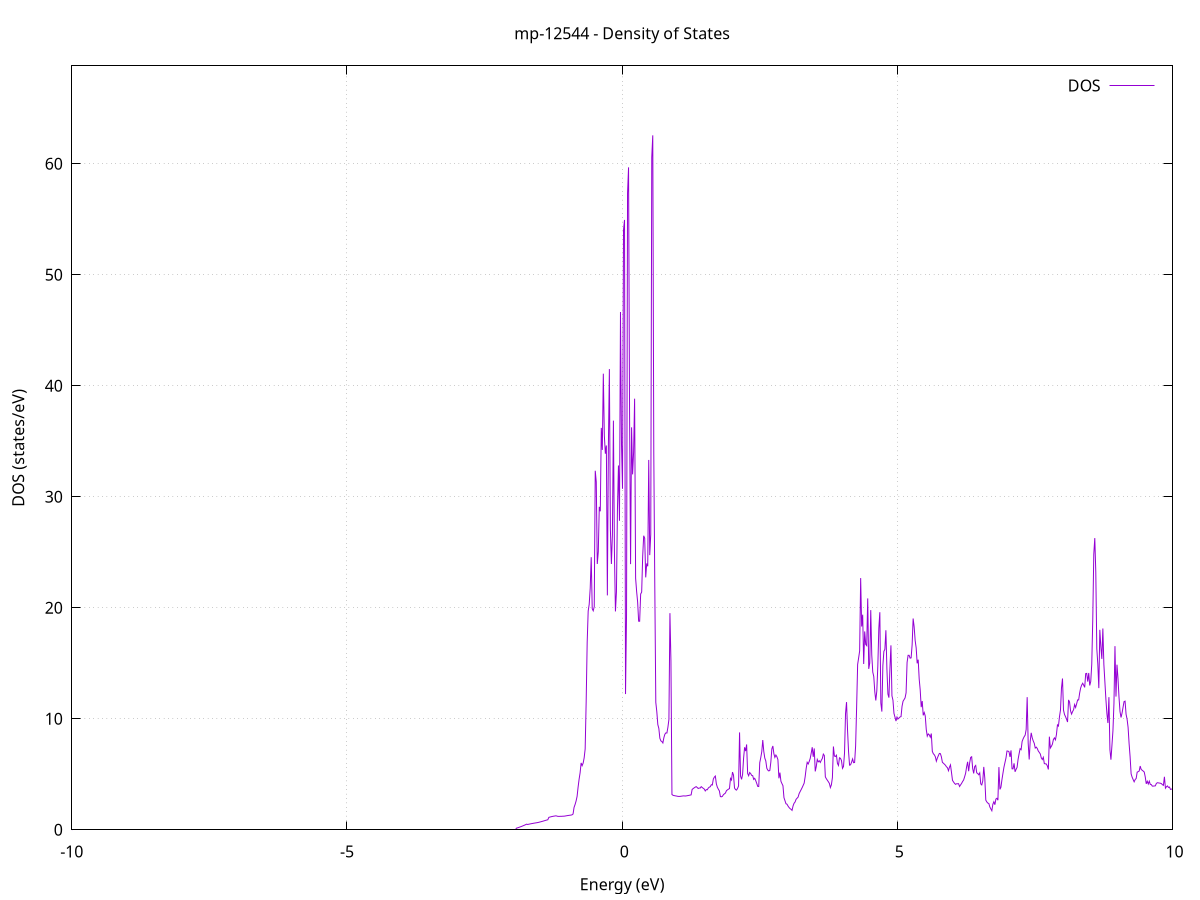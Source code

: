 set title 'mp-12544 - Density of States'
set xlabel 'Energy (eV)'
set ylabel 'DOS (states/eV)'
set grid
set xrange [-10:10]
set yrange [0:68.823]
set xzeroaxis lt -1
set terminal png size 800,600
set output 'mp-12544_dos_gnuplot.png'
plot '-' using 1:2 with lines title 'DOS'
-22.070800 0.000000
-22.052500 0.000000
-22.034100 0.000000
-22.015800 0.000000
-21.997500 0.000000
-21.979100 0.000000
-21.960800 0.000000
-21.942400 0.000000
-21.924100 0.000000
-21.905800 0.000000
-21.887400 0.000000
-21.869100 0.000000
-21.850800 0.000000
-21.832400 0.000000
-21.814100 0.000000
-21.795800 0.000000
-21.777400 0.000000
-21.759100 0.000000
-21.740700 0.000000
-21.722400 0.000000
-21.704100 0.000000
-21.685700 0.000000
-21.667400 0.000000
-21.649100 0.000000
-21.630700 0.000000
-21.612400 0.000000
-21.594100 0.000000
-21.575700 0.000000
-21.557400 0.000000
-21.539000 0.000000
-21.520700 0.000000
-21.502400 0.000000
-21.484000 0.000000
-21.465700 0.000000
-21.447400 0.000000
-21.429000 0.000000
-21.410700 0.000000
-21.392400 0.000000
-21.374000 0.000000
-21.355700 0.000000
-21.337300 0.000000
-21.319000 0.000000
-21.300700 0.000000
-21.282300 0.000000
-21.264000 0.000000
-21.245700 0.000000
-21.227300 0.000000
-21.209000 0.000000
-21.190600 0.000000
-21.172300 0.000000
-21.154000 0.000000
-21.135600 0.000000
-21.117300 0.000000
-21.099000 0.000000
-21.080600 0.000000
-21.062300 0.000000
-21.044000 0.000000
-21.025600 0.000000
-21.007300 0.000000
-20.988900 0.000000
-20.970600 0.000000
-20.952300 0.000000
-20.933900 0.000000
-20.915600 0.000000
-20.897300 0.000000
-20.878900 0.000000
-20.860600 0.000000
-20.842300 0.000000
-20.823900 0.000000
-20.805600 0.000000
-20.787200 0.000000
-20.768900 0.000000
-20.750600 0.000000
-20.732200 0.000000
-20.713900 0.000000
-20.695600 0.000000
-20.677200 0.000000
-20.658900 0.000000
-20.640600 0.000000
-20.622200 0.000000
-20.603900 0.000000
-20.585500 0.000000
-20.567200 0.000000
-20.548900 0.000000
-20.530500 0.000000
-20.512200 0.000000
-20.493900 0.000000
-20.475500 0.000000
-20.457200 0.000000
-20.438800 0.000000
-20.420500 0.000000
-20.402200 2.226900
-20.383800 7.749300
-20.365500 24.173400
-20.347200 55.588700
-20.328800 108.798100
-20.310500 36.740600
-20.292200 60.692900
-20.273800 52.717300
-20.255500 31.233300
-20.237100 67.334600
-20.218800 116.071500
-20.200500 87.343500
-20.182100 55.404600
-20.163800 60.114700
-20.145500 93.715100
-20.127100 63.960400
-20.108800 51.984800
-20.090500 97.936000
-20.072100 87.884000
-20.053800 36.680600
-20.035400 24.012700
-20.017100 53.282300
-19.998800 93.962000
-19.980400 84.428000
-19.962100 116.501400
-19.943800 131.551300
-19.925400 163.548200
-19.907100 5.367300
-19.888800 0.000000
-19.870400 0.000000
-19.852100 0.000000
-19.833700 0.000000
-19.815400 0.000000
-19.797100 0.000000
-19.778700 0.000000
-19.760400 0.000000
-19.742100 0.000000
-19.723700 0.000000
-19.705400 0.000000
-19.687000 0.000000
-19.668700 0.000000
-19.650400 0.000000
-19.632000 0.000000
-19.613700 0.000000
-19.595400 0.000000
-19.577000 0.000000
-19.558700 0.000000
-19.540400 0.000000
-19.522000 0.000000
-19.503700 0.000000
-19.485300 0.000000
-19.467000 0.000000
-19.448700 0.000000
-19.430300 0.000000
-19.412000 0.000000
-19.393700 0.000000
-19.375300 0.000000
-19.357000 0.000000
-19.338700 0.000000
-19.320300 0.000000
-19.302000 0.000000
-19.283600 0.000000
-19.265300 0.000000
-19.247000 0.000000
-19.228600 0.000000
-19.210300 0.000000
-19.192000 0.000000
-19.173600 0.000000
-19.155300 0.000000
-19.137000 0.000000
-19.118600 0.000000
-19.100300 0.000000
-19.081900 0.000000
-19.063600 0.000000
-19.045300 0.000000
-19.026900 0.000000
-19.008600 0.000000
-18.990300 0.000000
-18.971900 0.000000
-18.953600 0.000000
-18.935200 0.000000
-18.916900 0.000000
-18.898600 0.000000
-18.880200 0.000000
-18.861900 0.000000
-18.843600 0.000000
-18.825200 0.000000
-18.806900 0.000000
-18.788600 0.000000
-18.770200 0.000000
-18.751900 0.000000
-18.733500 0.000000
-18.715200 0.000000
-18.696900 0.000000
-18.678500 0.000000
-18.660200 0.000000
-18.641900 0.000000
-18.623500 0.000000
-18.605200 0.000000
-18.586900 0.000000
-18.568500 0.000000
-18.550200 0.000000
-18.531800 0.000000
-18.513500 0.000000
-18.495200 0.000000
-18.476800 0.000000
-18.458500 0.000000
-18.440200 0.000000
-18.421800 0.000000
-18.403500 0.000000
-18.385200 0.000000
-18.366800 0.000000
-18.348500 0.000000
-18.330100 0.000000
-18.311800 0.000000
-18.293500 0.000000
-18.275100 0.000000
-18.256800 0.000000
-18.238500 0.000000
-18.220100 0.000000
-18.201800 0.000000
-18.183400 0.000000
-18.165100 0.000000
-18.146800 0.000000
-18.128400 0.000000
-18.110100 0.000000
-18.091800 0.000000
-18.073400 0.000000
-18.055100 0.000000
-18.036800 0.000000
-18.018400 0.000000
-18.000100 0.000000
-17.981700 0.000000
-17.963400 0.000000
-17.945100 0.000000
-17.926700 0.000000
-17.908400 0.000000
-17.890100 0.000000
-17.871700 0.000000
-17.853400 0.000000
-17.835100 0.000000
-17.816700 0.000000
-17.798400 0.000000
-17.780000 0.000000
-17.761700 0.000000
-17.743400 0.000000
-17.725000 0.000000
-17.706700 0.000000
-17.688400 0.000000
-17.670000 0.000000
-17.651700 0.000000
-17.633400 0.000000
-17.615000 0.000000
-17.596700 0.000000
-17.578300 0.000000
-17.560000 0.000000
-17.541700 0.000000
-17.523300 0.000000
-17.505000 0.000000
-17.486700 0.000000
-17.468300 0.000000
-17.450000 0.000000
-17.431600 0.000000
-17.413300 0.000000
-17.395000 0.000000
-17.376600 0.000000
-17.358300 0.000000
-17.340000 0.000000
-17.321600 0.000000
-17.303300 0.000000
-17.285000 0.000000
-17.266600 0.000000
-17.248300 0.000000
-17.229900 0.000000
-17.211600 0.000000
-17.193300 0.000000
-17.174900 0.000000
-17.156600 0.000000
-17.138300 0.000000
-17.119900 0.000000
-17.101600 0.000000
-17.083300 0.000000
-17.064900 0.000000
-17.046600 0.000000
-17.028200 0.000000
-17.009900 0.000000
-16.991600 0.000000
-16.973200 0.000000
-16.954900 0.000000
-16.936600 0.000000
-16.918200 0.000000
-16.899900 0.000000
-16.881600 0.000000
-16.863200 0.000000
-16.844900 0.000000
-16.826500 0.000000
-16.808200 0.000000
-16.789900 0.000000
-16.771500 0.000000
-16.753200 0.000000
-16.734900 0.000000
-16.716500 0.000000
-16.698200 0.000000
-16.679800 0.000000
-16.661500 0.000000
-16.643200 0.000000
-16.624800 0.000000
-16.606500 0.000000
-16.588200 0.000000
-16.569800 0.000000
-16.551500 0.000000
-16.533200 0.000000
-16.514800 0.000000
-16.496500 0.000000
-16.478100 0.000000
-16.459800 0.000000
-16.441500 0.000000
-16.423100 0.000000
-16.404800 0.000000
-16.386500 0.000000
-16.368100 0.000000
-16.349800 0.000000
-16.331500 0.000000
-16.313100 0.000000
-16.294800 0.000000
-16.276400 0.000000
-16.258100 0.000000
-16.239800 0.000000
-16.221400 0.000000
-16.203100 0.000000
-16.184800 0.000000
-16.166400 0.000000
-16.148100 0.000000
-16.129800 0.000000
-16.111400 0.000000
-16.093100 0.000000
-16.074700 0.000000
-16.056400 0.000000
-16.038100 0.000000
-16.019700 0.000000
-16.001400 0.000000
-15.983100 0.000000
-15.964700 0.000000
-15.946400 0.000000
-15.928100 0.000000
-15.909700 0.000000
-15.891400 0.000000
-15.873000 0.000000
-15.854700 0.000000
-15.836400 0.000000
-15.818000 0.000000
-15.799700 0.000000
-15.781400 0.000000
-15.763000 0.000000
-15.744700 0.000000
-15.726300 0.000000
-15.708000 0.000000
-15.689700 0.000000
-15.671300 0.000000
-15.653000 0.000000
-15.634700 0.000000
-15.616300 0.000000
-15.598000 0.000000
-15.579700 0.000000
-15.561300 0.000000
-15.543000 0.000000
-15.524600 0.000000
-15.506300 0.000000
-15.488000 0.000000
-15.469600 0.000000
-15.451300 0.000000
-15.433000 0.000000
-15.414600 0.000000
-15.396300 0.000000
-15.378000 0.000000
-15.359600 0.000000
-15.341300 0.000000
-15.322900 0.000000
-15.304600 0.000000
-15.286300 0.000000
-15.267900 0.000000
-15.249600 0.000000
-15.231300 0.000000
-15.212900 0.000000
-15.194600 0.000000
-15.176300 0.000000
-15.157900 0.000000
-15.139600 0.000000
-15.121200 0.000000
-15.102900 0.000000
-15.084600 0.000000
-15.066200 0.000000
-15.047900 0.000000
-15.029600 0.000000
-15.011200 0.000000
-14.992900 0.000000
-14.974500 0.000000
-14.956200 0.000000
-14.937900 0.000000
-14.919500 0.000000
-14.901200 0.000000
-14.882900 0.000000
-14.864500 0.000000
-14.846200 0.000000
-14.827900 0.000000
-14.809500 0.000000
-14.791200 0.000000
-14.772800 0.000000
-14.754500 0.000000
-14.736200 0.000000
-14.717800 0.000000
-14.699500 0.000000
-14.681200 0.000000
-14.662800 0.000000
-14.644500 0.000000
-14.626200 0.000000
-14.607800 0.000000
-14.589500 0.000000
-14.571100 0.000000
-14.552800 0.000000
-14.534500 0.000000
-14.516100 0.000000
-14.497800 0.000000
-14.479500 0.000000
-14.461100 0.000000
-14.442800 0.000000
-14.424500 0.000000
-14.406100 0.000000
-14.387800 0.000000
-14.369400 0.000000
-14.351100 0.000000
-14.332800 0.000000
-14.314400 0.000000
-14.296100 0.000000
-14.277800 0.000000
-14.259400 0.000000
-14.241100 0.000000
-14.222700 0.000000
-14.204400 0.000000
-14.186100 0.000000
-14.167700 0.000000
-14.149400 0.000000
-14.131100 0.000000
-14.112700 0.000000
-14.094400 0.000000
-14.076100 0.000000
-14.057700 0.000000
-14.039400 0.000000
-14.021000 0.000000
-14.002700 0.000000
-13.984400 0.000000
-13.966000 0.000000
-13.947700 0.000000
-13.929400 0.000000
-13.911000 0.000000
-13.892700 0.000000
-13.874400 0.000000
-13.856000 0.000000
-13.837700 0.000000
-13.819300 0.000000
-13.801000 0.000000
-13.782700 0.000000
-13.764300 0.000000
-13.746000 0.000000
-13.727700 0.000000
-13.709300 0.000000
-13.691000 0.000000
-13.672700 0.000000
-13.654300 0.000000
-13.636000 0.000000
-13.617600 0.000000
-13.599300 0.000000
-13.581000 0.000000
-13.562600 0.000000
-13.544300 0.000000
-13.526000 0.000000
-13.507600 0.000000
-13.489300 0.000000
-13.470900 0.000000
-13.452600 0.000000
-13.434300 0.000000
-13.415900 0.000000
-13.397600 0.000000
-13.379300 0.000000
-13.360900 0.000000
-13.342600 0.000000
-13.324300 0.000000
-13.305900 0.000000
-13.287600 0.000000
-13.269200 0.000000
-13.250900 0.000000
-13.232600 0.000000
-13.214200 0.000000
-13.195900 0.000000
-13.177600 0.000000
-13.159200 0.000000
-13.140900 0.000000
-13.122600 0.000000
-13.104200 0.000000
-13.085900 0.000000
-13.067500 0.000000
-13.049200 0.000000
-13.030900 0.000000
-13.012500 0.000000
-12.994200 0.000000
-12.975900 0.000000
-12.957500 0.000000
-12.939200 0.000000
-12.920900 0.000000
-12.902500 0.000000
-12.884200 0.000000
-12.865800 0.000000
-12.847500 0.000000
-12.829200 0.000000
-12.810800 0.000000
-12.792500 0.000000
-12.774200 0.000000
-12.755800 0.000000
-12.737500 0.000000
-12.719100 0.000000
-12.700800 0.000000
-12.682500 0.000000
-12.664100 0.000000
-12.645800 0.000000
-12.627500 0.000000
-12.609100 0.000000
-12.590800 0.000000
-12.572500 0.000000
-12.554100 0.000000
-12.535800 0.000000
-12.517400 0.000000
-12.499100 0.000000
-12.480800 0.000000
-12.462400 0.000000
-12.444100 0.000000
-12.425800 0.000000
-12.407400 0.000000
-12.389100 0.000000
-12.370800 0.000000
-12.352400 0.000000
-12.334100 0.000000
-12.315700 0.000000
-12.297400 0.000000
-12.279100 0.000000
-12.260700 0.000000
-12.242400 0.000000
-12.224100 0.000000
-12.205700 0.000000
-12.187400 0.000000
-12.169100 0.000000
-12.150700 0.000000
-12.132400 0.000000
-12.114000 0.000000
-12.095700 0.000000
-12.077400 0.000000
-12.059000 0.000000
-12.040700 0.000000
-12.022400 0.000000
-12.004000 0.000000
-11.985700 0.000000
-11.967300 0.000000
-11.949000 0.000000
-11.930700 0.000000
-11.912300 0.000000
-11.894000 0.000000
-11.875700 0.000000
-11.857300 0.000000
-11.839000 0.000000
-11.820700 0.000000
-11.802300 0.000000
-11.784000 0.000000
-11.765600 0.000000
-11.747300 0.000000
-11.729000 0.000000
-11.710600 0.000000
-11.692300 0.000000
-11.674000 0.000000
-11.655600 0.000000
-11.637300 0.000000
-11.619000 0.000000
-11.600600 0.000000
-11.582300 0.000000
-11.563900 0.000000
-11.545600 0.000000
-11.527300 0.000000
-11.508900 0.000000
-11.490600 0.000000
-11.472300 0.000000
-11.453900 0.000000
-11.435600 0.000000
-11.417300 0.000000
-11.398900 0.000000
-11.380600 0.000000
-11.362200 0.000000
-11.343900 0.000000
-11.325600 0.000000
-11.307200 0.000000
-11.288900 0.000000
-11.270600 0.000000
-11.252200 0.000000
-11.233900 0.000000
-11.215500 0.000000
-11.197200 0.000000
-11.178900 0.000000
-11.160500 0.000000
-11.142200 0.000000
-11.123900 0.000000
-11.105500 0.000000
-11.087200 0.000000
-11.068900 0.000000
-11.050500 0.000000
-11.032200 0.000000
-11.013800 0.000000
-10.995500 0.000000
-10.977200 0.000000
-10.958800 0.000000
-10.940500 0.000000
-10.922200 0.000000
-10.903800 0.000000
-10.885500 0.000000
-10.867200 0.000000
-10.848800 0.000000
-10.830500 0.000000
-10.812100 0.000000
-10.793800 0.000000
-10.775500 0.000000
-10.757100 0.000000
-10.738800 0.000000
-10.720500 0.000000
-10.702100 0.000000
-10.683800 0.000000
-10.665500 0.000000
-10.647100 0.000000
-10.628800 0.000000
-10.610400 0.000000
-10.592100 0.000000
-10.573800 0.000000
-10.555400 0.000000
-10.537100 0.000000
-10.518800 0.000000
-10.500400 0.000000
-10.482100 0.000000
-10.463700 0.000000
-10.445400 0.000000
-10.427100 0.000000
-10.408700 0.000000
-10.390400 0.000000
-10.372100 0.000000
-10.353700 0.000000
-10.335400 0.000000
-10.317100 0.000000
-10.298700 0.000000
-10.280400 0.000000
-10.262000 0.000000
-10.243700 0.000000
-10.225400 0.000000
-10.207000 0.000000
-10.188700 0.000000
-10.170400 0.000000
-10.152000 0.000000
-10.133700 0.000000
-10.115400 0.000000
-10.097000 0.000000
-10.078700 0.000000
-10.060300 0.000000
-10.042000 0.000000
-10.023700 0.000000
-10.005300 0.000000
-9.987000 0.000000
-9.968700 0.000000
-9.950300 0.000000
-9.932000 0.000000
-9.913700 0.000000
-9.895300 0.000000
-9.877000 0.000000
-9.858600 0.000000
-9.840300 0.000000
-9.822000 0.000000
-9.803600 0.000000
-9.785300 0.000000
-9.767000 0.000000
-9.748600 0.000000
-9.730300 0.000000
-9.712000 0.000000
-9.693600 0.000000
-9.675300 0.000000
-9.656900 0.000000
-9.638600 0.000000
-9.620300 0.000000
-9.601900 0.000000
-9.583600 0.000000
-9.565300 0.000000
-9.546900 0.000000
-9.528600 0.000000
-9.510200 0.000000
-9.491900 0.000000
-9.473600 0.000000
-9.455200 0.000000
-9.436900 0.000000
-9.418600 0.000000
-9.400200 0.000000
-9.381900 0.000000
-9.363600 0.000000
-9.345200 0.000000
-9.326900 0.000000
-9.308500 0.000000
-9.290200 0.000000
-9.271900 0.000000
-9.253500 0.000000
-9.235200 0.000000
-9.216900 0.000000
-9.198500 0.000000
-9.180200 0.000000
-9.161900 0.000000
-9.143500 0.000000
-9.125200 0.000000
-9.106800 0.000000
-9.088500 0.000000
-9.070200 0.000000
-9.051800 0.000000
-9.033500 0.000000
-9.015200 0.000000
-8.996800 0.000000
-8.978500 0.000000
-8.960200 0.000000
-8.941800 0.000000
-8.923500 0.000000
-8.905100 0.000000
-8.886800 0.000000
-8.868500 0.000000
-8.850100 0.000000
-8.831800 0.000000
-8.813500 0.000000
-8.795100 0.000000
-8.776800 0.000000
-8.758400 0.000000
-8.740100 0.000000
-8.721800 0.000000
-8.703400 0.000000
-8.685100 0.000000
-8.666800 0.000000
-8.648400 0.000000
-8.630100 0.000000
-8.611800 0.000000
-8.593400 0.000000
-8.575100 0.000000
-8.556700 0.000000
-8.538400 0.000000
-8.520100 0.000000
-8.501700 0.000000
-8.483400 0.000000
-8.465100 0.000000
-8.446700 0.000000
-8.428400 0.000000
-8.410100 0.000000
-8.391700 0.000000
-8.373400 0.000000
-8.355000 0.000000
-8.336700 0.000000
-8.318400 0.000000
-8.300000 0.000000
-8.281700 0.000000
-8.263400 0.000000
-8.245000 0.000000
-8.226700 0.000000
-8.208400 0.000000
-8.190000 0.000000
-8.171700 0.000000
-8.153300 0.000000
-8.135000 0.000000
-8.116700 0.000000
-8.098300 0.000000
-8.080000 0.000000
-8.061700 0.000000
-8.043300 0.000000
-8.025000 0.000000
-8.006600 0.000000
-7.988300 0.000000
-7.970000 0.000000
-7.951600 0.000000
-7.933300 0.000000
-7.915000 0.000000
-7.896600 0.000000
-7.878300 0.000000
-7.860000 0.000000
-7.841600 0.000000
-7.823300 0.000000
-7.804900 0.000000
-7.786600 0.000000
-7.768300 0.000000
-7.749900 0.000000
-7.731600 0.000000
-7.713300 0.000000
-7.694900 0.000000
-7.676600 0.000000
-7.658300 0.000000
-7.639900 0.000000
-7.621600 0.000000
-7.603200 0.000000
-7.584900 0.000000
-7.566600 0.000000
-7.548200 0.000000
-7.529900 0.000000
-7.511600 0.000000
-7.493200 0.000000
-7.474900 0.000000
-7.456600 0.000000
-7.438200 0.000000
-7.419900 0.000000
-7.401500 0.000000
-7.383200 0.000000
-7.364900 0.000000
-7.346500 0.000000
-7.328200 0.000000
-7.309900 0.000000
-7.291500 0.000000
-7.273200 0.000000
-7.254800 0.000000
-7.236500 0.000000
-7.218200 0.000000
-7.199800 0.000000
-7.181500 0.000000
-7.163200 0.000000
-7.144800 0.000000
-7.126500 0.000000
-7.108200 0.000000
-7.089800 0.000000
-7.071500 0.000000
-7.053100 0.000000
-7.034800 0.000000
-7.016500 0.000000
-6.998100 0.000000
-6.979800 0.000000
-6.961500 0.000000
-6.943100 0.000000
-6.924800 0.000000
-6.906500 0.000000
-6.888100 0.000000
-6.869800 0.000000
-6.851400 0.000000
-6.833100 0.000000
-6.814800 0.000000
-6.796400 0.000000
-6.778100 0.000000
-6.759800 0.000000
-6.741400 0.000000
-6.723100 0.000000
-6.704800 0.000000
-6.686400 0.000000
-6.668100 0.000000
-6.649700 0.000000
-6.631400 0.000000
-6.613100 0.000000
-6.594700 0.000000
-6.576400 0.000000
-6.558100 0.000000
-6.539700 0.000000
-6.521400 0.000000
-6.503000 0.000000
-6.484700 0.000000
-6.466400 0.000000
-6.448000 0.000000
-6.429700 0.000000
-6.411400 0.000000
-6.393000 0.000000
-6.374700 0.000000
-6.356400 0.000000
-6.338000 0.000000
-6.319700 0.000000
-6.301300 0.000000
-6.283000 0.000000
-6.264700 0.000000
-6.246300 0.000000
-6.228000 0.000000
-6.209700 0.000000
-6.191300 0.000000
-6.173000 0.000000
-6.154700 0.000000
-6.136300 0.000000
-6.118000 0.000000
-6.099600 0.000000
-6.081300 0.000000
-6.063000 0.000000
-6.044600 0.000000
-6.026300 0.000000
-6.008000 0.000000
-5.989600 0.000000
-5.971300 0.000000
-5.953000 0.000000
-5.934600 0.000000
-5.916300 0.000000
-5.897900 0.000000
-5.879600 0.000000
-5.861300 0.000000
-5.842900 0.000000
-5.824600 0.000000
-5.806300 0.000000
-5.787900 0.000000
-5.769600 0.000000
-5.751200 0.000000
-5.732900 0.000000
-5.714600 0.000000
-5.696200 0.000000
-5.677900 0.000000
-5.659600 0.000000
-5.641200 0.000000
-5.622900 0.000000
-5.604600 0.000000
-5.586200 0.000000
-5.567900 0.000000
-5.549500 0.000000
-5.531200 0.000000
-5.512900 0.000000
-5.494500 0.000000
-5.476200 0.000000
-5.457900 0.000000
-5.439500 0.000000
-5.421200 0.000000
-5.402900 0.000000
-5.384500 0.000000
-5.366200 0.000000
-5.347800 0.000000
-5.329500 0.000000
-5.311200 0.000000
-5.292800 0.000000
-5.274500 0.000000
-5.256200 0.000000
-5.237800 0.000000
-5.219500 0.000000
-5.201200 0.000000
-5.182800 0.000000
-5.164500 0.000000
-5.146100 0.000000
-5.127800 0.000000
-5.109500 0.000000
-5.091100 0.000000
-5.072800 0.000000
-5.054500 0.000000
-5.036100 0.000000
-5.017800 0.000000
-4.999400 0.000000
-4.981100 0.000000
-4.962800 0.000000
-4.944400 0.000000
-4.926100 0.000000
-4.907800 0.000000
-4.889400 0.000000
-4.871100 0.000000
-4.852800 0.000000
-4.834400 0.000000
-4.816100 0.000000
-4.797700 0.000000
-4.779400 0.000000
-4.761100 0.000000
-4.742700 0.000000
-4.724400 0.000000
-4.706100 0.000000
-4.687700 0.000000
-4.669400 0.000000
-4.651100 0.000000
-4.632700 0.000000
-4.614400 0.000000
-4.596000 0.000000
-4.577700 0.000000
-4.559400 0.000000
-4.541000 0.000000
-4.522700 0.000000
-4.504400 0.000000
-4.486000 0.000000
-4.467700 0.000000
-4.449400 0.000000
-4.431000 0.000000
-4.412700 0.000000
-4.394300 0.000000
-4.376000 0.000000
-4.357700 0.000000
-4.339300 0.000000
-4.321000 0.000000
-4.302700 0.000000
-4.284300 0.000000
-4.266000 0.000000
-4.247600 0.000000
-4.229300 0.000000
-4.211000 0.000000
-4.192600 0.000000
-4.174300 0.000000
-4.156000 0.000000
-4.137600 0.000000
-4.119300 0.000000
-4.101000 0.000000
-4.082600 0.000000
-4.064300 0.000000
-4.045900 0.000000
-4.027600 0.000000
-4.009300 0.000000
-3.990900 0.000000
-3.972600 0.000000
-3.954300 0.000000
-3.935900 0.000000
-3.917600 0.000000
-3.899300 0.000000
-3.880900 0.000000
-3.862600 0.000000
-3.844200 0.000000
-3.825900 0.000000
-3.807600 0.000000
-3.789200 0.000000
-3.770900 0.000000
-3.752600 0.000000
-3.734200 0.000000
-3.715900 0.000000
-3.697600 0.000000
-3.679200 0.000000
-3.660900 0.000000
-3.642500 0.000000
-3.624200 0.000000
-3.605900 0.000000
-3.587500 0.000000
-3.569200 0.000000
-3.550900 0.000000
-3.532500 0.000000
-3.514200 0.000000
-3.495900 0.000000
-3.477500 0.000000
-3.459200 0.000000
-3.440800 0.000000
-3.422500 0.000000
-3.404200 0.000000
-3.385800 0.000000
-3.367500 0.000000
-3.349200 0.000000
-3.330800 0.000000
-3.312500 0.000000
-3.294100 0.000000
-3.275800 0.000000
-3.257500 0.000000
-3.239100 0.000000
-3.220800 0.000000
-3.202500 0.000000
-3.184100 0.000000
-3.165800 0.000000
-3.147500 0.000000
-3.129100 0.000000
-3.110800 0.000000
-3.092400 0.000000
-3.074100 0.000000
-3.055800 0.000000
-3.037400 0.000000
-3.019100 0.000000
-3.000800 0.000000
-2.982400 0.000000
-2.964100 0.000000
-2.945800 0.000000
-2.927400 0.000000
-2.909100 0.000000
-2.890700 0.000000
-2.872400 0.000000
-2.854100 0.000000
-2.835700 0.000000
-2.817400 0.000000
-2.799100 0.000000
-2.780700 0.000000
-2.762400 0.000000
-2.744100 0.000000
-2.725700 0.000000
-2.707400 0.000000
-2.689000 0.000000
-2.670700 0.000000
-2.652400 0.000000
-2.634000 0.000000
-2.615700 0.000000
-2.597400 0.000000
-2.579000 0.000000
-2.560700 0.000000
-2.542300 0.000000
-2.524000 0.000000
-2.505700 0.000000
-2.487300 0.000000
-2.469000 0.000000
-2.450700 0.000000
-2.432300 0.000000
-2.414000 0.000000
-2.395700 0.000000
-2.377300 0.000000
-2.359000 0.000000
-2.340600 0.000000
-2.322300 0.000000
-2.304000 0.000000
-2.285600 0.000000
-2.267300 0.000000
-2.249000 0.000000
-2.230600 0.000000
-2.212300 0.000000
-2.194000 0.000000
-2.175600 0.000000
-2.157300 0.000000
-2.138900 0.000000
-2.120600 0.000000
-2.102300 0.000000
-2.083900 0.000000
-2.065600 0.000000
-2.047300 0.000000
-2.028900 0.000000
-2.010600 0.000000
-1.992300 0.000000
-1.973900 0.000000
-1.955600 0.000000
-1.937200 0.000000
-1.918900 0.148300
-1.900600 0.176300
-1.882200 0.206100
-1.863900 0.237500
-1.845600 0.270600
-1.827200 0.305500
-1.808900 0.342100
-1.790500 0.380300
-1.772200 0.420300
-1.753900 0.462000
-1.735500 0.505400
-1.717200 0.478300
-1.698900 0.498600
-1.680500 0.518100
-1.662200 0.537000
-1.643900 0.555100
-1.625500 0.572500
-1.607200 0.589100
-1.588800 0.605100
-1.570500 0.620300
-1.552200 0.634700
-1.533800 0.651500
-1.515500 0.673200
-1.497200 0.696100
-1.478800 0.720000
-1.460500 0.744800
-1.442200 0.770700
-1.423800 0.797600
-1.405500 0.825500
-1.387100 0.854400
-1.368800 0.877600
-1.350500 0.905500
-1.332100 1.115900
-1.313800 1.143900
-1.295500 1.169000
-1.277100 1.191300
-1.258800 1.210800
-1.240500 1.227500
-1.222100 1.241400
-1.203800 1.257900
-1.185400 1.235100
-1.167100 1.207600
-1.148800 1.208700
-1.130400 1.210600
-1.112100 1.213300
-1.093800 1.216800
-1.075400 1.221200
-1.057100 1.226000
-1.038700 1.236300
-1.020400 1.253900
-1.002100 1.270400
-0.983700 1.285500
-0.965400 1.299500
-0.947100 1.312300
-0.928700 1.323800
-0.910400 1.347700
-0.892100 1.419100
-0.873700 2.017600
-0.855400 2.274100
-0.837000 2.588500
-0.818700 3.008100
-0.800400 3.837400
-0.782000 4.557800
-0.763700 5.140100
-0.745400 6.025100
-0.727000 5.778000
-0.708700 6.004800
-0.690400 6.475000
-0.672000 7.278400
-0.653700 11.528800
-0.635300 16.890800
-0.617000 19.708800
-0.598700 20.314100
-0.580300 21.750300
-0.562000 24.555400
-0.543700 19.912700
-0.525300 19.729000
-0.507000 20.097800
-0.488700 32.346400
-0.470300 31.344400
-0.452000 23.946300
-0.433600 25.031600
-0.415300 29.094100
-0.397000 28.694300
-0.378600 36.207100
-0.360300 34.221500
-0.342000 41.094200
-0.323600 35.510100
-0.305300 33.882900
-0.286900 34.620400
-0.268600 21.115200
-0.250300 34.418800
-0.231900 41.506300
-0.213600 27.051900
-0.195300 23.946900
-0.176900 26.576000
-0.158600 36.864400
-0.140300 25.070800
-0.121900 19.672600
-0.103600 21.432800
-0.085200 28.897100
-0.066900 32.820600
-0.048600 27.838400
-0.030200 46.648300
-0.011900 34.787100
0.006400 30.720600
0.024800 54.037500
0.043100 54.943400
0.061400 12.226700
0.079800 19.357800
0.098100 57.354000
0.116500 59.679100
0.134800 37.515600
0.153100 23.931400
0.171500 36.258000
0.189800 32.018800
0.208100 33.995500
0.226500 38.838900
0.244800 22.658800
0.263100 21.478800
0.281500 20.513400
0.299800 18.791500
0.318200 18.789600
0.336500 21.239800
0.354800 21.416700
0.373200 24.636500
0.391500 26.491100
0.409800 26.271300
0.428200 22.741000
0.446500 23.990000
0.464900 23.739300
0.483200 33.320800
0.501500 24.746000
0.519900 26.617000
0.538200 60.593300
0.556500 62.566400
0.574900 33.961300
0.593200 21.961400
0.611500 11.476000
0.629900 10.635800
0.648200 9.478200
0.666600 9.136100
0.684900 8.253600
0.703200 8.011200
0.721600 7.948200
0.739900 7.820700
0.758200 8.299200
0.776600 8.610400
0.794900 8.731400
0.813200 8.715500
0.831600 9.236900
0.849900 9.935900
0.868300 19.514800
0.886600 15.215100
0.904900 3.178200
0.923300 3.111100
0.941600 3.082700
0.959900 3.063900
0.978300 3.046600
0.996600 3.030700
1.014900 3.009300
1.033300 3.005500
1.051600 3.009100
1.070000 3.021900
1.088300 3.035500
1.106600 3.049900
1.125000 3.051400
1.143300 3.042700
1.161600 3.050100
1.180000 3.066600
1.198300 3.086200
1.216700 3.102200
1.235000 3.123300
1.253300 3.143700
1.271700 3.633300
1.290000 3.708800
1.308300 3.776200
1.326700 3.836300
1.345000 3.887600
1.363300 3.811300
1.381700 3.719900
1.400000 3.762700
1.418400 3.756000
1.436700 3.885000
1.455000 3.808000
1.473400 3.736900
1.491700 3.671400
1.510000 3.497300
1.528400 3.618100
1.546700 3.604400
1.565000 3.757200
1.583400 3.841300
1.601700 3.880900
1.620100 4.060700
1.638400 4.033200
1.656700 4.565900
1.675100 4.742000
1.693400 4.841900
1.711700 4.138500
1.730100 3.829800
1.748400 3.657300
1.766700 3.501700
1.785100 2.989000
1.803400 2.970300
1.821800 3.011300
1.840100 3.166400
1.858400 3.237500
1.876800 3.309200
1.895100 3.524600
1.913400 3.594300
1.931800 3.657400
1.950100 3.711800
1.968500 4.625200
1.986800 4.484000
2.005100 5.196800
2.023500 4.926900
2.041800 3.764800
2.060100 3.618900
2.078500 3.574700
2.096800 3.725100
2.115100 3.946000
2.133500 8.771300
2.151800 4.833600
2.170200 4.542700
2.188500 4.984900
2.206800 6.461300
2.225200 7.432300
2.243500 7.089900
2.261800 7.686700
2.280200 5.080300
2.298500 4.869400
2.316800 5.158400
2.335200 5.066100
2.353500 4.897900
2.371900 4.877200
2.390200 4.539500
2.408500 4.635000
2.426900 4.434000
2.445200 4.182600
2.463500 3.908800
2.481900 3.897200
2.500200 6.042100
2.518500 6.491700
2.536900 7.026800
2.555200 8.081600
2.573600 7.054700
2.591900 6.462000
2.610200 6.202400
2.628600 5.541200
2.646900 5.373200
2.665200 5.298200
2.683600 5.346100
2.701900 6.104800
2.720200 7.295700
2.738600 7.549600
2.756900 6.853800
2.775300 6.521500
2.793600 6.732300
2.811900 6.580600
2.830300 6.315800
2.848600 4.637600
2.866900 5.152700
2.885300 4.369200
2.903600 4.159700
2.922000 3.972800
2.940300 2.894500
2.958600 2.622300
2.977000 2.343700
2.995300 2.305300
3.013600 2.141000
3.032000 2.009700
3.050300 1.911100
3.068600 1.845500
3.087000 1.747900
3.105300 2.145900
3.123700 2.387400
3.142000 2.500200
3.160300 2.742900
3.178700 2.845300
3.197000 2.943900
3.215300 3.252500
3.233700 3.437700
3.252000 3.614200
3.270300 3.793600
3.288700 3.995500
3.307000 4.197900
3.325400 4.779300
3.343700 5.528000
3.362000 6.074400
3.380400 5.928700
3.398700 6.150000
3.417000 6.424700
3.435400 6.904300
3.453700 7.437100
3.472000 6.570600
3.490400 7.329300
3.508700 5.259000
3.527100 5.691300
3.545400 6.336200
3.563700 6.123600
3.582100 6.216200
3.600400 6.065600
3.618700 6.266300
3.637100 6.421400
3.655400 6.818400
3.673800 6.692600
3.692100 4.768400
3.710400 4.598100
3.728800 4.461100
3.747100 4.326600
3.765400 4.176000
3.783800 3.803000
3.802100 4.049800
3.820400 4.693700
3.838800 7.504100
3.857100 6.641800
3.875500 6.600100
3.893800 6.718100
3.912100 5.978900
3.930500 5.793300
3.948800 6.484300
3.967100 6.438300
3.985500 6.232200
4.003800 5.533500
4.022100 5.702100
4.040500 6.898400
4.058800 10.467000
4.077200 11.503400
4.095500 8.966300
4.113800 7.039400
4.132200 5.822100
4.150500 5.852600
4.168800 6.088200
4.187200 6.381400
4.205500 6.045400
4.223800 6.061200
4.242200 7.549300
4.260500 11.043100
4.278900 14.894300
4.297200 15.491100
4.315500 16.111800
4.333900 22.677900
4.352200 18.312400
4.370500 19.379300
4.388900 14.933900
4.407200 17.867900
4.425600 16.700300
4.443900 16.588900
4.462200 20.847000
4.480600 14.496500
4.498900 15.019800
4.517200 19.790400
4.535600 15.739600
4.553900 14.205400
4.572200 13.803500
4.590600 12.433000
4.608900 11.648200
4.627300 12.507800
4.645600 14.740400
4.663900 18.147200
4.682300 19.601500
4.700600 11.417400
4.718900 10.647900
4.737300 14.778900
4.755600 16.077700
4.773900 16.260200
4.792300 17.976000
4.810600 14.503100
4.829000 12.233100
4.847300 11.903800
4.865600 14.518300
4.884000 16.613400
4.902300 12.070400
4.920600 11.676700
4.939000 10.490700
4.957300 10.155600
4.975600 9.793800
4.994000 10.155800
5.012300 9.983900
5.030700 10.075000
5.049000 10.164000
5.067300 10.194700
5.085700 11.123200
5.104000 11.577400
5.122300 11.727500
5.140700 11.880200
5.159000 12.336500
5.177400 15.078000
5.195700 15.718600
5.214000 15.720300
5.232400 15.462700
5.250700 15.486100
5.269000 16.654800
5.287400 19.032300
5.305700 18.290100
5.324000 17.055100
5.342400 16.389900
5.360700 14.995600
5.379100 15.323600
5.397400 13.583000
5.415700 12.602400
5.434100 11.048400
5.452400 11.598900
5.470700 10.308400
5.489100 10.560200
5.507400 10.256200
5.525700 9.043500
5.544100 8.434300
5.562400 8.635700
5.580800 8.555000
5.599100 8.340600
5.617400 8.670000
5.635800 7.068000
5.654100 6.852800
5.672400 6.755300
5.690800 6.581000
5.709100 6.179700
5.727400 6.459100
5.745800 6.681000
5.764100 6.878200
5.782500 6.859100
5.800800 6.568900
5.819100 6.074900
5.837500 5.997700
5.855800 5.906400
5.874100 5.816100
5.892500 5.676500
5.910800 5.593800
5.929200 5.321300
5.947500 5.639000
5.965800 5.847500
5.984200 5.169500
6.002500 4.452900
6.020800 4.311000
6.039200 4.183100
6.057500 4.092100
6.075800 4.144600
6.094200 4.142100
6.112500 4.152500
6.130900 3.899600
6.149200 4.041000
6.167500 4.175600
6.185900 4.344900
6.204200 4.479200
6.222500 4.768700
6.240900 5.085300
6.259200 5.678400
6.277500 6.123600
6.295900 5.277600
6.314200 6.022500
6.332600 6.519400
6.350900 6.578400
6.369200 5.520700
6.387600 5.077500
6.405900 5.694000
6.424200 5.796800
6.442600 5.134200
6.460900 5.067600
6.479200 4.959800
6.497600 5.126300
6.515900 4.132000
6.534300 4.041400
6.552600 4.399000
6.570900 5.663800
6.589300 4.659500
6.607600 2.671700
6.625900 2.509300
6.644300 2.405600
6.662600 2.366100
6.681000 2.057400
6.699300 1.878300
6.717600 1.714300
6.736000 2.299400
6.754300 2.523700
6.772600 2.259500
6.791000 2.767500
6.809300 2.834800
6.827600 2.666300
6.846000 5.649000
6.864300 3.638400
6.882700 3.833200
6.901000 4.514200
6.919300 5.093600
6.937700 5.645500
6.956000 6.058800
6.974300 6.469100
6.992700 7.098300
7.011000 7.088000
7.029300 7.030200
7.047700 6.562000
7.066000 7.151600
7.084400 5.493700
7.102700 5.491800
7.121000 5.987100
7.139400 5.225400
7.157700 5.439700
7.176000 5.625700
7.194400 6.352600
7.212700 6.847300
7.231000 7.302700
7.249400 7.218700
7.267700 7.957900
7.286100 8.194200
7.304400 8.383300
7.322700 8.523600
7.341100 9.031800
7.359400 11.950600
7.377700 7.814000
7.396100 6.329600
7.414400 7.965400
7.432800 8.737100
7.451100 8.286900
7.469400 8.002600
7.487800 7.792700
7.506100 7.363900
7.524400 7.445100
7.542800 7.326100
7.561100 7.097700
7.579400 6.972200
7.597800 6.830300
7.616100 6.478600
7.634500 6.332700
7.652800 6.530400
7.671100 5.959900
7.689500 5.940900
7.707800 5.926500
7.726100 5.748200
7.744500 5.436200
7.762800 8.388500
7.781100 7.370100
7.799500 7.521500
7.817800 7.708900
7.836200 8.132500
7.854500 8.278300
7.872800 8.103400
7.891200 8.580200
7.909500 9.447800
7.927800 9.347300
7.946200 10.178900
7.964500 10.782400
7.982800 12.765700
8.001200 13.627300
8.019500 10.776600
8.037900 10.384500
8.056200 10.193400
8.074500 9.971200
8.092900 9.707800
8.111200 11.699600
8.129500 11.511100
8.147900 10.705500
8.166200 10.422500
8.184500 10.646900
8.202900 10.819000
8.221200 11.278700
8.239600 11.021000
8.257900 11.344400
8.276200 11.699500
8.294600 11.695300
8.312900 12.315900
8.331200 12.775800
8.349600 13.034900
8.367900 13.201200
8.386300 13.023400
8.404600 12.829300
8.422900 14.067300
8.441300 14.090700
8.459600 13.348300
8.477900 14.128100
8.496300 13.001900
8.514600 13.363100
8.532900 14.917300
8.551300 18.953600
8.569600 24.823200
8.588000 26.278800
8.606300 23.219400
8.624600 16.310900
8.643000 14.933900
8.661300 12.764500
8.679600 18.013500
8.698000 16.508900
8.716300 15.394800
8.734600 18.134400
8.753000 14.892000
8.771300 13.335500
8.789700 11.773000
8.808000 10.467100
8.826300 9.619700
8.844700 11.948500
8.863000 7.215100
8.881300 6.314900
8.899700 7.605200
8.918000 8.928300
8.936300 11.386100
8.954700 16.542000
8.973000 11.998300
8.991400 14.874600
9.009700 13.613200
9.028000 11.943400
9.046400 10.648000
9.064700 10.116200
9.083000 10.508300
9.101400 11.029500
9.119700 11.546400
9.138100 11.590400
9.156400 10.407900
9.174700 9.966400
9.193100 9.229500
9.211400 7.766500
9.229700 6.575200
9.248100 5.038200
9.266400 4.739600
9.284700 4.528300
9.303100 4.322000
9.321400 4.521000
9.339800 4.620900
9.358100 5.190500
9.376400 5.236800
9.394800 5.295700
9.413100 5.742100
9.431400 5.429900
9.449800 5.362200
9.468100 5.287000
9.486400 5.203500
9.504800 4.764900
9.523100 4.140500
9.541500 4.371200
9.559800 4.123400
9.578100 4.376700
9.596500 4.092400
9.614800 4.071100
9.633100 3.932400
9.651500 3.937700
9.669800 3.946200
9.688100 3.957700
9.706500 4.173200
9.724800 4.239700
9.743200 4.224000
9.761500 4.209600
9.779800 4.194900
9.798200 4.160200
9.816500 4.062100
9.834800 4.003700
9.853200 4.773900
9.871500 3.749100
9.889900 3.874200
9.908200 3.950200
9.926500 3.815900
9.944900 3.847700
9.963200 3.638500
9.981500 3.660700
9.999900 3.690800
10.018200 3.705700
10.036500 3.700100
10.054900 3.702300
10.073200 3.858300
10.091600 4.089700
10.109900 5.879000
10.128200 5.789300
10.146600 5.801000
10.164900 6.154100
10.183200 6.137400
10.201600 5.837100
10.219900 5.453200
10.238200 5.066300
10.256600 5.124700
10.274900 4.959900
10.293300 5.435600
10.311600 5.602600
10.329900 5.151900
10.348300 5.662400
10.366600 5.391400
10.384900 5.115500
10.403300 4.996200
10.421600 4.896500
10.439900 4.789500
10.458300 4.660100
10.476600 4.487600
10.495000 5.115300
10.513300 5.152100
10.531600 5.145500
10.550000 3.454900
10.568300 3.324000
10.586600 3.179200
10.605000 2.977400
10.623300 3.216000
10.641700 3.201400
10.660000 3.212200
10.678300 3.328000
10.696700 3.452200
10.715000 3.568100
10.733300 3.645600
10.751700 3.692500
10.770000 3.826400
10.788300 3.831100
10.806700 4.139100
10.825000 4.166200
10.843400 4.211300
10.861700 4.037600
10.880000 3.836400
10.898400 3.665200
10.916700 3.461800
10.935000 3.455600
10.953400 3.440600
10.971700 3.499700
10.990000 3.596100
11.008400 4.169400
11.026700 4.471800
11.045100 4.803400
11.063400 4.867200
11.081700 4.913500
11.100100 4.769300
11.118400 4.799100
11.136700 4.798600
11.155100 4.766000
11.173400 4.700300
11.191700 4.584900
11.210100 4.466000
11.228400 4.357000
11.246800 4.568700
11.265100 3.836200
11.283400 4.031200
11.301800 4.926000
11.320100 4.764900
11.338400 3.930800
11.356800 3.709100
11.375100 3.640100
11.393500 3.434400
11.411800 3.094800
11.430100 3.117100
11.448500 3.134200
11.466800 3.096500
11.485100 3.061100
11.503500 3.020100
11.521800 2.979600
11.540100 2.710700
11.558500 4.831900
11.576800 4.482200
11.595200 4.504700
11.613500 4.488300
11.631800 4.446200
11.650200 4.258500
11.668500 3.953800
11.686800 3.823000
11.705200 3.851500
11.723500 3.991200
11.741800 3.791400
11.760200 4.150200
11.778500 7.068900
11.796900 8.672100
11.815200 8.352300
11.833500 6.548600
11.851900 5.482300
11.870200 5.090700
11.888500 4.755400
11.906900 4.544400
11.925200 4.536000
11.943500 5.055500
11.961900 4.091100
11.980200 3.923900
11.998600 5.197800
12.016900 4.838300
12.035200 5.939400
12.053600 5.943500
12.071900 5.838500
12.090200 5.943000
12.108600 5.728100
12.126900 5.926000
12.145300 6.159200
12.163600 6.061400
12.181900 5.954700
12.200300 5.854000
12.218600 5.575700
12.236900 5.182100
12.255300 4.471400
12.273600 3.566400
12.291900 3.205300
12.310300 2.865600
12.328600 2.547400
12.347000 2.122600
12.365300 1.788700
12.383600 1.714300
12.402000 1.783500
12.420300 1.594200
12.438600 1.449800
12.457000 1.360000
12.475300 1.332600
12.493600 1.308000
12.512000 1.286200
12.530300 1.267300
12.548700 1.329400
12.567000 1.304200
12.585300 1.313500
12.603700 1.655300
12.622000 1.688500
12.640300 1.910000
12.658700 2.319100
12.677000 3.183600
12.695300 3.076400
12.713700 2.695800
12.732000 2.304100
12.750400 1.900800
12.768700 1.436700
12.787000 1.255200
12.805400 1.137300
12.823700 0.956800
12.842000 0.782600
12.860400 0.626600
12.878700 0.488700
12.897100 0.309200
12.915400 0.209600
12.933700 0.171000
12.952100 0.000000
12.970400 0.000000
12.988700 0.000000
13.007100 0.000000
13.025400 0.000000
13.043700 0.000000
13.062100 0.000000
13.080400 0.000000
13.098800 0.000000
13.117100 0.000000
13.135400 0.000000
13.153800 0.000000
13.172100 0.000000
13.190400 0.000000
13.208800 0.000000
13.227100 0.000000
13.245400 0.000000
13.263800 0.000000
13.282100 0.000000
13.300500 0.000000
13.318800 0.000000
13.337100 0.000000
13.355500 0.000000
13.373800 0.000000
13.392100 0.000000
13.410500 0.000000
13.428800 0.000000
13.447100 0.000000
13.465500 0.000000
13.483800 0.000000
13.502200 0.000000
13.520500 0.000000
13.538800 0.000000
13.557200 0.000000
13.575500 0.000000
13.593800 0.000000
13.612200 0.000000
13.630500 0.000000
13.648900 0.000000
13.667200 0.000000
13.685500 0.000000
13.703900 0.000000
13.722200 0.000000
13.740500 0.000000
13.758900 0.000000
13.777200 0.000000
13.795500 0.000000
13.813900 0.000000
13.832200 0.000000
13.850600 0.000000
13.868900 0.000000
13.887200 0.000000
13.905600 0.000000
13.923900 0.000000
13.942200 0.000000
13.960600 0.000000
13.978900 0.000000
13.997200 0.000000
14.015600 0.000000
14.033900 0.000000
14.052300 0.000000
14.070600 0.000000
14.088900 0.000000
14.107300 0.000000
14.125600 0.000000
14.143900 0.000000
14.162300 0.000000
14.180600 0.000000
14.198900 0.000000
14.217300 0.000000
14.235600 0.000000
14.254000 0.000000
14.272300 0.000000
14.290600 0.000000
14.309000 0.000000
14.327300 0.000000
14.345600 0.000000
14.364000 0.000000
14.382300 0.000000
14.400600 0.000000
14.419000 0.000000
14.437300 0.000000
14.455700 0.000000
14.474000 0.000000
14.492300 0.000000
14.510700 0.000000
14.529000 0.000000
14.547300 0.000000
14.565700 0.000000
14.584000 0.000000
14.602400 0.000000
e
